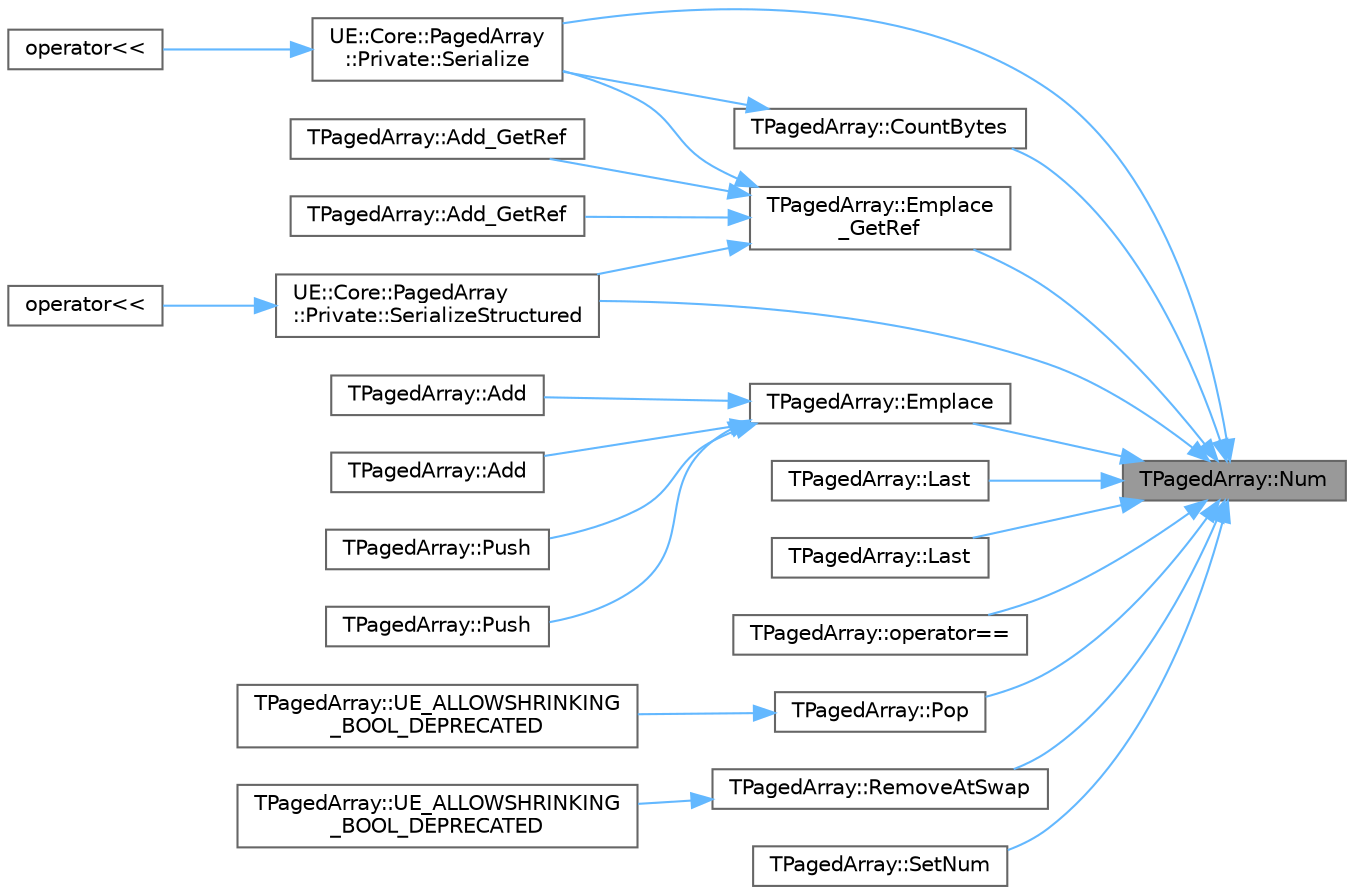 digraph "TPagedArray::Num"
{
 // INTERACTIVE_SVG=YES
 // LATEX_PDF_SIZE
  bgcolor="transparent";
  edge [fontname=Helvetica,fontsize=10,labelfontname=Helvetica,labelfontsize=10];
  node [fontname=Helvetica,fontsize=10,shape=box,height=0.2,width=0.4];
  rankdir="RL";
  Node1 [id="Node000001",label="TPagedArray::Num",height=0.2,width=0.4,color="gray40", fillcolor="grey60", style="filled", fontcolor="black",tooltip=" "];
  Node1 -> Node2 [id="edge1_Node000001_Node000002",dir="back",color="steelblue1",style="solid",tooltip=" "];
  Node2 [id="Node000002",label="TPagedArray::CountBytes",height=0.2,width=0.4,color="grey40", fillcolor="white", style="filled",URL="$d7/d79/classTPagedArray.html#ad902c613ba2d7fefd3947e3a13128af6",tooltip="Count bytes needed to serialize this paged array."];
  Node2 -> Node3 [id="edge2_Node000002_Node000003",dir="back",color="steelblue1",style="solid",tooltip=" "];
  Node3 [id="Node000003",label="UE::Core::PagedArray\l::Private::Serialize",height=0.2,width=0.4,color="grey40", fillcolor="white", style="filled",URL="$de/d85/namespaceUE_1_1Core_1_1PagedArray_1_1Private.html#ad3c1f39e1faabe46aab502f06acc2a34",tooltip="Serializer."];
  Node3 -> Node4 [id="edge3_Node000003_Node000004",dir="back",color="steelblue1",style="solid",tooltip=" "];
  Node4 [id="Node000004",label="operator\<\<",height=0.2,width=0.4,color="grey40", fillcolor="white", style="filled",URL="$db/d0b/Runtime_2Core_2Public_2Containers_2PagedArray_8h.html#ab0532909fc7fb71796b2306ce3fd1596",tooltip="Serializer."];
  Node1 -> Node5 [id="edge4_Node000001_Node000005",dir="back",color="steelblue1",style="solid",tooltip=" "];
  Node5 [id="Node000005",label="TPagedArray::Emplace",height=0.2,width=0.4,color="grey40", fillcolor="white", style="filled",URL="$d7/d79/classTPagedArray.html#aecd63721676603d87c2dc9f7623064e1",tooltip=" "];
  Node5 -> Node6 [id="edge5_Node000005_Node000006",dir="back",color="steelblue1",style="solid",tooltip=" "];
  Node6 [id="Node000006",label="TPagedArray::Add",height=0.2,width=0.4,color="grey40", fillcolor="white", style="filled",URL="$d7/d79/classTPagedArray.html#a296647eecbefcbfe42e81380c5fac41a",tooltip=" "];
  Node5 -> Node7 [id="edge6_Node000005_Node000007",dir="back",color="steelblue1",style="solid",tooltip=" "];
  Node7 [id="Node000007",label="TPagedArray::Add",height=0.2,width=0.4,color="grey40", fillcolor="white", style="filled",URL="$d7/d79/classTPagedArray.html#aba0815fbac55aca61ea54793f715db10",tooltip=" "];
  Node5 -> Node8 [id="edge7_Node000005_Node000008",dir="back",color="steelblue1",style="solid",tooltip=" "];
  Node8 [id="Node000008",label="TPagedArray::Push",height=0.2,width=0.4,color="grey40", fillcolor="white", style="filled",URL="$d7/d79/classTPagedArray.html#afabc1c91c3b798533785532606a3a1d2",tooltip=" "];
  Node5 -> Node9 [id="edge8_Node000005_Node000009",dir="back",color="steelblue1",style="solid",tooltip=" "];
  Node9 [id="Node000009",label="TPagedArray::Push",height=0.2,width=0.4,color="grey40", fillcolor="white", style="filled",URL="$d7/d79/classTPagedArray.html#ae24f85c10aeccbca9da7658ae0bb6948",tooltip=" "];
  Node1 -> Node10 [id="edge9_Node000001_Node000010",dir="back",color="steelblue1",style="solid",tooltip=" "];
  Node10 [id="Node000010",label="TPagedArray::Emplace\l_GetRef",height=0.2,width=0.4,color="grey40", fillcolor="white", style="filled",URL="$d7/d79/classTPagedArray.html#aee10d3ea660a717961e98949983a8e5c",tooltip=" "];
  Node10 -> Node11 [id="edge10_Node000010_Node000011",dir="back",color="steelblue1",style="solid",tooltip=" "];
  Node11 [id="Node000011",label="TPagedArray::Add_GetRef",height=0.2,width=0.4,color="grey40", fillcolor="white", style="filled",URL="$d7/d79/classTPagedArray.html#ab75e9500a65366118359ebadc8e6134c",tooltip=" "];
  Node10 -> Node12 [id="edge11_Node000010_Node000012",dir="back",color="steelblue1",style="solid",tooltip=" "];
  Node12 [id="Node000012",label="TPagedArray::Add_GetRef",height=0.2,width=0.4,color="grey40", fillcolor="white", style="filled",URL="$d7/d79/classTPagedArray.html#abe83f7fc25f11cfaa00462fa2abaff84",tooltip=" "];
  Node10 -> Node3 [id="edge12_Node000010_Node000003",dir="back",color="steelblue1",style="solid",tooltip=" "];
  Node10 -> Node13 [id="edge13_Node000010_Node000013",dir="back",color="steelblue1",style="solid",tooltip=" "];
  Node13 [id="Node000013",label="UE::Core::PagedArray\l::Private::SerializeStructured",height=0.2,width=0.4,color="grey40", fillcolor="white", style="filled",URL="$de/d85/namespaceUE_1_1Core_1_1PagedArray_1_1Private.html#a7465d89bc6a2ae1b4125f893a99e1d83",tooltip="Structured archive serializer."];
  Node13 -> Node14 [id="edge14_Node000013_Node000014",dir="back",color="steelblue1",style="solid",tooltip=" "];
  Node14 [id="Node000014",label="operator\<\<",height=0.2,width=0.4,color="grey40", fillcolor="white", style="filled",URL="$db/d0b/Runtime_2Core_2Public_2Containers_2PagedArray_8h.html#abd9ea84a494c08b985861d4df3c7152f",tooltip="Structured archive serializer."];
  Node1 -> Node15 [id="edge15_Node000001_Node000015",dir="back",color="steelblue1",style="solid",tooltip=" "];
  Node15 [id="Node000015",label="TPagedArray::Last",height=0.2,width=0.4,color="grey40", fillcolor="white", style="filled",URL="$d7/d79/classTPagedArray.html#a7d997ea088c0200cc2c5e780f44b59d0",tooltip=" "];
  Node1 -> Node16 [id="edge16_Node000001_Node000016",dir="back",color="steelblue1",style="solid",tooltip=" "];
  Node16 [id="Node000016",label="TPagedArray::Last",height=0.2,width=0.4,color="grey40", fillcolor="white", style="filled",URL="$d7/d79/classTPagedArray.html#a89207682dc480f3cea0fffdfd2a0f1a6",tooltip=" "];
  Node1 -> Node17 [id="edge17_Node000001_Node000017",dir="back",color="steelblue1",style="solid",tooltip=" "];
  Node17 [id="Node000017",label="TPagedArray::operator==",height=0.2,width=0.4,color="grey40", fillcolor="white", style="filled",URL="$d7/d79/classTPagedArray.html#a7669d4b2fbbcfe0bde8b6bd82b2c01fa",tooltip=" "];
  Node1 -> Node18 [id="edge18_Node000001_Node000018",dir="back",color="steelblue1",style="solid",tooltip=" "];
  Node18 [id="Node000018",label="TPagedArray::Pop",height=0.2,width=0.4,color="grey40", fillcolor="white", style="filled",URL="$d7/d79/classTPagedArray.html#ae9273be237fec5501d813453404e655c",tooltip=" "];
  Node18 -> Node19 [id="edge19_Node000018_Node000019",dir="back",color="steelblue1",style="solid",tooltip=" "];
  Node19 [id="Node000019",label="TPagedArray::UE_ALLOWSHRINKING\l_BOOL_DEPRECATED",height=0.2,width=0.4,color="grey40", fillcolor="white", style="filled",URL="$d7/d79/classTPagedArray.html#a4a5b8cbaab99e63ed5348da5f9ee6434",tooltip=" "];
  Node1 -> Node20 [id="edge20_Node000001_Node000020",dir="back",color="steelblue1",style="solid",tooltip=" "];
  Node20 [id="Node000020",label="TPagedArray::RemoveAtSwap",height=0.2,width=0.4,color="grey40", fillcolor="white", style="filled",URL="$d7/d79/classTPagedArray.html#aaedb1c1abcf3ae11aab331b7aee62f78",tooltip="Removes the element at the parameter index position and swaps the last element if existent to the sam..."];
  Node20 -> Node21 [id="edge21_Node000020_Node000021",dir="back",color="steelblue1",style="solid",tooltip=" "];
  Node21 [id="Node000021",label="TPagedArray::UE_ALLOWSHRINKING\l_BOOL_DEPRECATED",height=0.2,width=0.4,color="grey40", fillcolor="white", style="filled",URL="$d7/d79/classTPagedArray.html#aadb953d04da04bebfe6f2065ee5a2590",tooltip=" "];
  Node1 -> Node3 [id="edge22_Node000001_Node000003",dir="back",color="steelblue1",style="solid",tooltip=" "];
  Node1 -> Node13 [id="edge23_Node000001_Node000013",dir="back",color="steelblue1",style="solid",tooltip=" "];
  Node1 -> Node22 [id="edge24_Node000001_Node000022",dir="back",color="steelblue1",style="solid",tooltip=" "];
  Node22 [id="Node000022",label="TPagedArray::SetNum",height=0.2,width=0.4,color="grey40", fillcolor="white", style="filled",URL="$d7/d79/classTPagedArray.html#a306a026cfb7c7fbee18a8994f4400787",tooltip="Resizes array to the parameter number of elements."];
}
